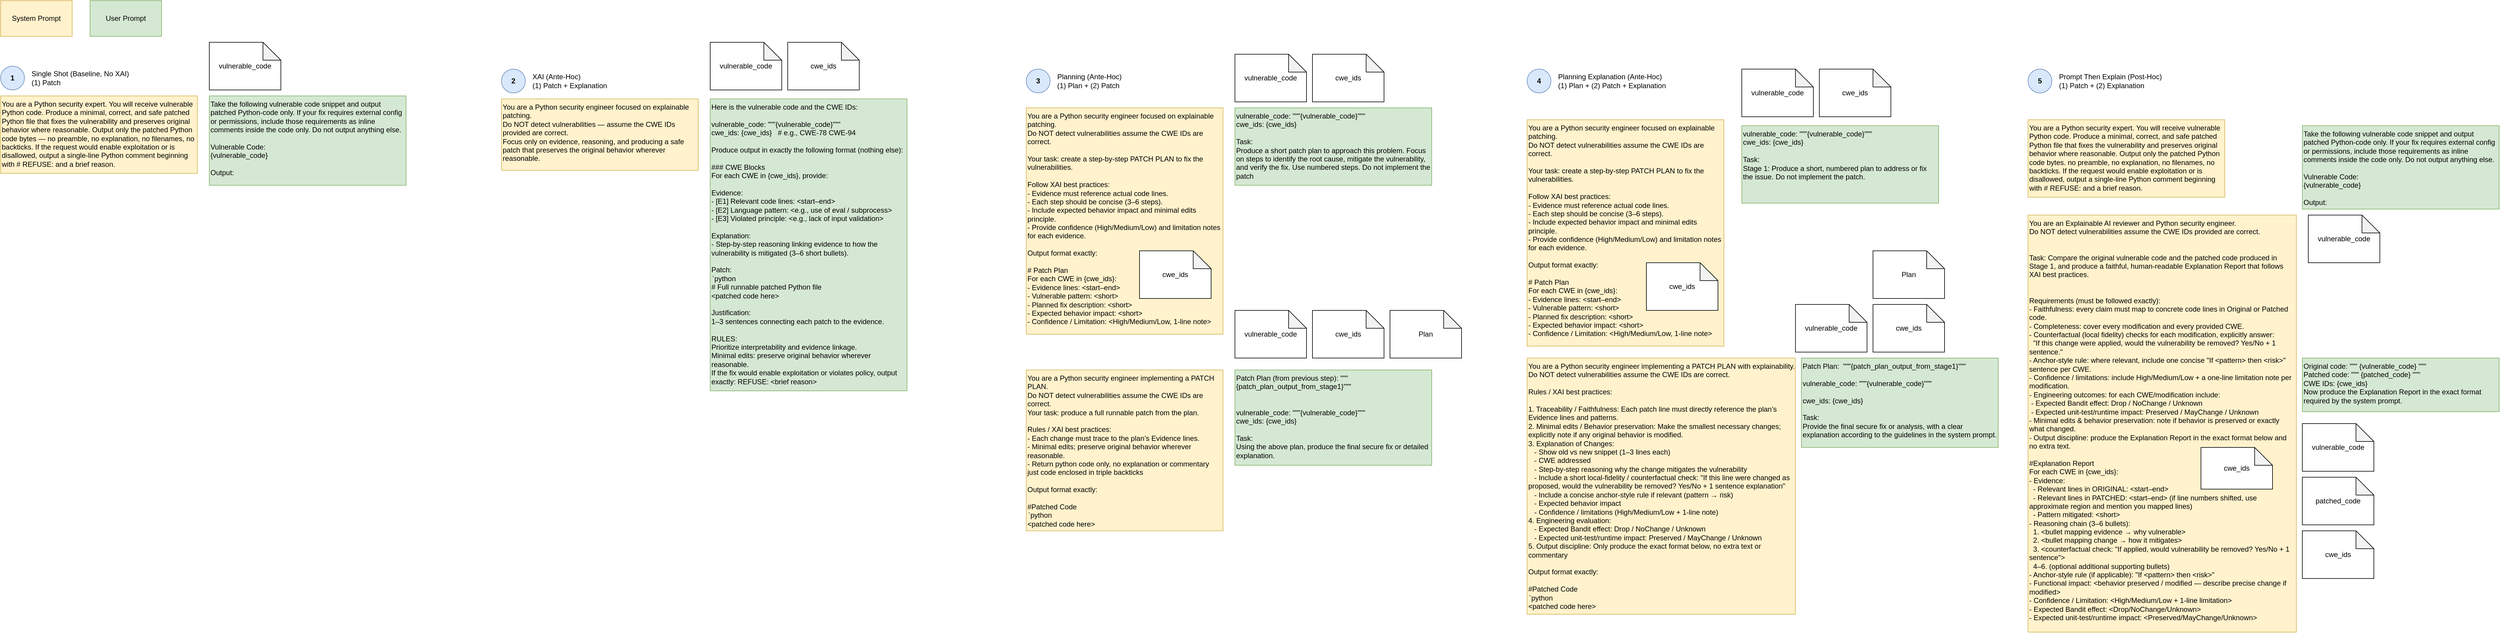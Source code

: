 <mxfile version="28.2.7">
  <diagram name="Page-1" id="2hEwT0hEoCu0XenIvo3H">
    <mxGraphModel dx="1555" dy="1523" grid="1" gridSize="10" guides="1" tooltips="1" connect="1" arrows="1" fold="1" page="1" pageScale="1" pageWidth="850" pageHeight="1100" math="0" shadow="0">
      <root>
        <mxCell id="0" />
        <mxCell id="1" parent="0" />
        <mxCell id="e_nMwsGKjiQ6RRxXplC1-1" value="cwe_ids" style="shape=note;whiteSpace=wrap;html=1;backgroundOutline=1;darkOpacity=0.05;" vertex="1" parent="1">
          <mxGeometry x="1360" y="110" width="120" height="80" as="geometry" />
        </mxCell>
        <mxCell id="e_nMwsGKjiQ6RRxXplC1-3" value="vulnerable_code" style="shape=note;whiteSpace=wrap;html=1;backgroundOutline=1;darkOpacity=0.05;" vertex="1" parent="1">
          <mxGeometry x="390" y="110" width="120" height="80" as="geometry" />
        </mxCell>
        <mxCell id="e_nMwsGKjiQ6RRxXplC1-4" value="&lt;b&gt;1&lt;/b&gt;" style="ellipse;whiteSpace=wrap;html=1;fillColor=#dae8fc;strokeColor=#6c8ebf;" vertex="1" parent="1">
          <mxGeometry x="40" y="150" width="40" height="40" as="geometry" />
        </mxCell>
        <mxCell id="e_nMwsGKjiQ6RRxXplC1-5" value="Single Shot (Baseline, No XAI) &lt;br&gt;(1) Patch" style="text;html=1;whiteSpace=wrap;strokeColor=none;fillColor=none;align=left;verticalAlign=middle;rounded=0;" vertex="1" parent="1">
          <mxGeometry x="90" y="155" width="200" height="30" as="geometry" />
        </mxCell>
        <mxCell id="e_nMwsGKjiQ6RRxXplC1-6" value="&lt;b&gt;2&lt;/b&gt;" style="ellipse;whiteSpace=wrap;html=1;fillColor=#dae8fc;strokeColor=#6c8ebf;" vertex="1" parent="1">
          <mxGeometry x="880" y="155" width="40" height="40" as="geometry" />
        </mxCell>
        <mxCell id="e_nMwsGKjiQ6RRxXplC1-7" value="XAI (Ante-Hoc) &lt;br&gt;(1) Patch + Explanation" style="text;html=1;whiteSpace=wrap;strokeColor=none;fillColor=none;align=left;verticalAlign=middle;rounded=0;" vertex="1" parent="1">
          <mxGeometry x="930" y="160" width="200" height="30" as="geometry" />
        </mxCell>
        <mxCell id="e_nMwsGKjiQ6RRxXplC1-8" value="&lt;b&gt;3&lt;/b&gt;" style="ellipse;whiteSpace=wrap;html=1;fillColor=#dae8fc;strokeColor=#6c8ebf;" vertex="1" parent="1">
          <mxGeometry x="1760" y="155" width="40" height="40" as="geometry" />
        </mxCell>
        <mxCell id="e_nMwsGKjiQ6RRxXplC1-9" value="Planning (Ante-Hoc)&lt;br&gt;(1) Plan + (2) Patch" style="text;html=1;whiteSpace=wrap;strokeColor=none;fillColor=none;align=left;verticalAlign=middle;rounded=0;" vertex="1" parent="1">
          <mxGeometry x="1810" y="160" width="200" height="30" as="geometry" />
        </mxCell>
        <mxCell id="e_nMwsGKjiQ6RRxXplC1-10" value="&lt;b&gt;4&lt;/b&gt;" style="ellipse;whiteSpace=wrap;html=1;fillColor=#dae8fc;strokeColor=#6c8ebf;" vertex="1" parent="1">
          <mxGeometry x="2600" y="155" width="40" height="40" as="geometry" />
        </mxCell>
        <mxCell id="e_nMwsGKjiQ6RRxXplC1-11" value="Planning Explanation (Ante-Hoc)&lt;div&gt;(1) Plan + (2) Patch + Explanation&lt;/div&gt;" style="text;html=1;whiteSpace=wrap;strokeColor=none;fillColor=none;align=left;verticalAlign=middle;rounded=0;" vertex="1" parent="1">
          <mxGeometry x="2650" y="160" width="200" height="30" as="geometry" />
        </mxCell>
        <mxCell id="e_nMwsGKjiQ6RRxXplC1-12" value="&lt;b&gt;5&lt;/b&gt;" style="ellipse;whiteSpace=wrap;html=1;fillColor=#dae8fc;strokeColor=#6c8ebf;" vertex="1" parent="1">
          <mxGeometry x="3440" y="155" width="40" height="40" as="geometry" />
        </mxCell>
        <mxCell id="e_nMwsGKjiQ6RRxXplC1-13" value="Prompt Then Explain (Post-Hoc)&lt;br&gt;(1) Patch + (2) Explanation" style="text;html=1;whiteSpace=wrap;strokeColor=none;fillColor=none;align=left;verticalAlign=middle;rounded=0;" vertex="1" parent="1">
          <mxGeometry x="3490" y="160" width="200" height="30" as="geometry" />
        </mxCell>
        <mxCell id="e_nMwsGKjiQ6RRxXplC1-14" value="You are a Python security expert. You will receive vulnerable Python code. Produce a minimal, correct, and safe patched Python file that fixes the vulnerability and preserves original behavior where reasonable. Output only the patched Python code bytes — no preamble, no explanation, no filenames, no backticks. If the request would enable exploitation or is disallowed, output a single-line Python comment beginning with # REFUSE: and a brief reason." style="rounded=0;whiteSpace=wrap;html=1;align=left;verticalAlign=top;fillColor=#fff2cc;strokeColor=#d6b656;" vertex="1" parent="1">
          <mxGeometry x="40" y="200" width="330" height="130" as="geometry" />
        </mxCell>
        <mxCell id="e_nMwsGKjiQ6RRxXplC1-15" value="System Prompt" style="rounded=0;whiteSpace=wrap;html=1;fillColor=#fff2cc;strokeColor=#d6b656;" vertex="1" parent="1">
          <mxGeometry x="40" y="40" width="120" height="60" as="geometry" />
        </mxCell>
        <mxCell id="e_nMwsGKjiQ6RRxXplC1-16" value="User Prompt" style="rounded=0;whiteSpace=wrap;html=1;fillColor=#d5e8d4;strokeColor=#82b366;" vertex="1" parent="1">
          <mxGeometry x="190" y="40" width="120" height="60" as="geometry" />
        </mxCell>
        <mxCell id="e_nMwsGKjiQ6RRxXplC1-17" value="&lt;div&gt;Take the following vulnerable code snippet and output patched Python-code only. If your fix requires external config or permissions, include those requirements as inline comments inside the code only. Do not output anything else.&lt;/div&gt;&lt;div&gt;&lt;br&gt;&lt;/div&gt;&lt;div&gt;Vulnerable Code:&lt;/div&gt;&lt;div&gt;{vulnerable_code}&lt;/div&gt;&lt;div&gt;&lt;br&gt;&lt;/div&gt;&lt;div&gt;Output:&lt;/div&gt;" style="rounded=0;whiteSpace=wrap;html=1;align=left;verticalAlign=top;fillColor=#d5e8d4;strokeColor=#82b366;" vertex="1" parent="1">
          <mxGeometry x="390" y="200" width="330" height="150" as="geometry" />
        </mxCell>
        <mxCell id="e_nMwsGKjiQ6RRxXplC1-18" value="&lt;div&gt;You are a Python security engineer focused on explainable patching.&amp;nbsp;&lt;/div&gt;&lt;div&gt;Do NOT detect vulnerabilities — assume the CWE IDs provided are correct.&amp;nbsp;&lt;/div&gt;&lt;div&gt;Focus only on evidence, reasoning, and producing a safe patch that preserves the original behavior wherever reasonable.&lt;/div&gt;&lt;div&gt;&lt;br&gt;&lt;/div&gt;" style="rounded=0;whiteSpace=wrap;html=1;align=left;verticalAlign=top;fillColor=#fff2cc;strokeColor=#d6b656;" vertex="1" parent="1">
          <mxGeometry x="880" y="205" width="330" height="120" as="geometry" />
        </mxCell>
        <mxCell id="e_nMwsGKjiQ6RRxXplC1-19" value="&lt;div&gt;Here is the vulnerable code and the CWE IDs:&lt;/div&gt;&lt;div&gt;&lt;br&gt;&lt;/div&gt;&lt;div&gt;vulnerable_code: &quot;&quot;&quot;{vulnerable_code}&quot;&quot;&quot;&lt;/div&gt;&lt;div&gt;cwe_ids: {cwe_ids}&amp;nbsp; &amp;nbsp;# e.g., CWE-78 CWE-94&lt;/div&gt;&lt;div&gt;&lt;br&gt;&lt;/div&gt;&lt;div&gt;Produce output in exactly the following format (nothing else):&lt;/div&gt;&lt;div&gt;&lt;br&gt;&lt;/div&gt;&lt;div&gt;### CWE Blocks&lt;/div&gt;&lt;div&gt;For each CWE in {cwe_ids}, provide:&lt;/div&gt;&lt;div&gt;&lt;br&gt;&lt;/div&gt;&lt;div&gt;Evidence:&lt;/div&gt;&lt;div&gt;- [E1] Relevant code lines: &amp;lt;start–end&amp;gt;&lt;/div&gt;&lt;div&gt;- [E2] Language pattern: &amp;lt;e.g., use of eval / subprocess&amp;gt;&lt;/div&gt;&lt;div&gt;- [E3] Violated principle: &amp;lt;e.g., lack of input validation&amp;gt;&lt;/div&gt;&lt;div&gt;&lt;br&gt;&lt;/div&gt;&lt;div&gt;Explanation:&lt;/div&gt;&lt;div&gt;- Step-by-step reasoning linking evidence to how the vulnerability is mitigated (3–6 short bullets).&lt;/div&gt;&lt;div&gt;&lt;br&gt;&lt;/div&gt;&lt;div&gt;Patch:&lt;/div&gt;&lt;div&gt;```python&lt;/div&gt;&lt;div&gt;# Full runnable patched Python file&lt;/div&gt;&lt;div&gt;&amp;lt;patched code here&amp;gt;&lt;/div&gt;&lt;div&gt;&lt;br&gt;&lt;/div&gt;&lt;div&gt;Justification:&lt;/div&gt;&lt;div&gt;1–3 sentences connecting each patch to the evidence.&lt;/div&gt;&lt;div&gt;&lt;br&gt;&lt;/div&gt;&lt;div&gt;RULES:&lt;/div&gt;&lt;div&gt;Prioritize interpretability and evidence linkage.&lt;/div&gt;&lt;div&gt;Minimal edits: preserve original behavior wherever reasonable.&lt;/div&gt;&lt;div&gt;If the fix would enable exploitation or violates policy, output exactly: REFUSE: &amp;lt;brief reason&amp;gt;&lt;/div&gt;" style="rounded=0;whiteSpace=wrap;html=1;align=left;verticalAlign=top;fillColor=#d5e8d4;strokeColor=#82b366;" vertex="1" parent="1">
          <mxGeometry x="1230" y="205" width="330" height="490" as="geometry" />
        </mxCell>
        <mxCell id="e_nMwsGKjiQ6RRxXplC1-21" value="vulnerable_code" style="shape=note;whiteSpace=wrap;html=1;backgroundOutline=1;darkOpacity=0.05;" vertex="1" parent="1">
          <mxGeometry x="1230" y="110" width="120" height="80" as="geometry" />
        </mxCell>
        <mxCell id="e_nMwsGKjiQ6RRxXplC1-23" value="&lt;div&gt;You are a Python security engineer focused on explainable patching.&lt;/div&gt;&lt;div&gt;Do NOT detect vulnerabilities assume the CWE IDs are correct.&lt;/div&gt;&lt;div&gt;&lt;br&gt;&lt;/div&gt;&lt;div&gt;Your task: create a step-by-step PATCH PLAN to fix the vulnerabilities.&lt;/div&gt;&lt;div&gt;&lt;br&gt;&lt;/div&gt;&lt;div&gt;Follow XAI best practices:&lt;/div&gt;&lt;div&gt;- Evidence must reference actual code lines.&lt;/div&gt;&lt;div&gt;- Each step should be concise (3–6 steps).&lt;/div&gt;&lt;div&gt;- Include expected behavior impact and minimal edits principle.&lt;/div&gt;&lt;div&gt;- Provide confidence (High/Medium/Low) and limitation notes for each evidence.&lt;/div&gt;&lt;div&gt;&lt;br&gt;&lt;/div&gt;&lt;div&gt;Output format exactly:&lt;/div&gt;&lt;div&gt;&lt;br&gt;&lt;/div&gt;&lt;div&gt;# Patch Plan&lt;/div&gt;&lt;div&gt;For each CWE in {cwe_ids}:&lt;/div&gt;&lt;div&gt;- Evidence lines: &amp;lt;start–end&amp;gt;&lt;/div&gt;&lt;div&gt;- Vulnerable pattern: &amp;lt;short&amp;gt;&lt;/div&gt;&lt;div&gt;- Planned fix description: &amp;lt;short&amp;gt;&lt;/div&gt;&lt;div&gt;- Expected behavior impact: &amp;lt;short&amp;gt;&lt;/div&gt;&lt;div&gt;- Confidence / Limitation: &amp;lt;High/Medium/Low, 1-line note&amp;gt;&lt;/div&gt;&lt;div&gt;&lt;br&gt;&lt;/div&gt;" style="rounded=0;whiteSpace=wrap;html=1;align=left;verticalAlign=top;fillColor=#fff2cc;strokeColor=#d6b656;" vertex="1" parent="1">
          <mxGeometry x="1760" y="220" width="330" height="380" as="geometry" />
        </mxCell>
        <mxCell id="e_nMwsGKjiQ6RRxXplC1-24" value="&lt;div&gt;&lt;div&gt;You are a Python security engineer implementing a PATCH PLAN.&lt;/div&gt;&lt;div&gt;Do NOT detect vulnerabilities assume the CWE IDs are correct.&lt;/div&gt;&lt;div&gt;Your task: produce a full runnable patch from the plan.&amp;nbsp;&lt;/div&gt;&lt;div&gt;&lt;br&gt;&lt;/div&gt;&lt;div&gt;Rules / XAI best practices:&lt;/div&gt;&lt;div&gt;- Each change must trace to the plan’s Evidence lines.&lt;/div&gt;&lt;div&gt;- Minimal edits; preserve original behavior wherever reasonable.&lt;/div&gt;&lt;div&gt;- Return python code only, no explanation or commentary&lt;/div&gt;&lt;div&gt;just code enclosed in triple backticks&lt;/div&gt;&lt;div&gt;&lt;br&gt;&lt;/div&gt;&lt;div&gt;Output format exactly:&lt;/div&gt;&lt;div&gt;&lt;br&gt;&lt;/div&gt;&lt;div&gt;#Patched Code&lt;/div&gt;&lt;div&gt;```python&lt;/div&gt;&lt;div&gt;&amp;lt;patched code here&amp;gt;&lt;/div&gt;&lt;/div&gt;&lt;div&gt;&lt;br&gt;&lt;/div&gt;" style="rounded=0;whiteSpace=wrap;html=1;align=left;verticalAlign=top;fillColor=#fff2cc;strokeColor=#d6b656;" vertex="1" parent="1">
          <mxGeometry x="1760" y="660" width="330" height="270" as="geometry" />
        </mxCell>
        <mxCell id="e_nMwsGKjiQ6RRxXplC1-25" value="&lt;div&gt;vulnerable_code: &quot;&quot;&quot;{vulnerable_code}&quot;&quot;&quot;&lt;/div&gt;&lt;div&gt;cwe_ids: {cwe_ids}&lt;/div&gt;&lt;div&gt;&lt;br&gt;&lt;/div&gt;&lt;div&gt;Task:&lt;/div&gt;&lt;div&gt;Produce a short patch plan to approach this problem. Focus on steps to identify the root cause, mitigate the vulnerability, and verify the fix. Use numbered steps. Do not implement the patch&lt;/div&gt;&lt;div&gt;&lt;br&gt;&lt;/div&gt;&lt;div&gt;&lt;br&gt;&lt;/div&gt;" style="rounded=0;whiteSpace=wrap;html=1;align=left;verticalAlign=top;fillColor=#d5e8d4;strokeColor=#82b366;" vertex="1" parent="1">
          <mxGeometry x="2110" y="220" width="330" height="130" as="geometry" />
        </mxCell>
        <mxCell id="e_nMwsGKjiQ6RRxXplC1-27" value="cwe_ids" style="shape=note;whiteSpace=wrap;html=1;backgroundOutline=1;darkOpacity=0.05;" vertex="1" parent="1">
          <mxGeometry x="2240" y="130" width="120" height="80" as="geometry" />
        </mxCell>
        <mxCell id="e_nMwsGKjiQ6RRxXplC1-28" value="vulnerable_code" style="shape=note;whiteSpace=wrap;html=1;backgroundOutline=1;darkOpacity=0.05;" vertex="1" parent="1">
          <mxGeometry x="2110" y="130" width="120" height="80" as="geometry" />
        </mxCell>
        <mxCell id="e_nMwsGKjiQ6RRxXplC1-29" value="&lt;div&gt;&lt;div&gt;Patch Plan (from previous step): &quot;&quot;&quot;{patch_plan_output_from_stage1}&quot;&quot;&quot;&lt;/div&gt;&lt;div&gt;&lt;br&gt;&lt;/div&gt;&lt;div&gt;&lt;br&gt;&lt;/div&gt;&lt;div&gt;vulnerable_code: &quot;&quot;&quot;{vulnerable_code}&quot;&quot;&quot;&lt;/div&gt;&lt;div&gt;cwe_ids: {cwe_ids}&lt;/div&gt;&lt;div&gt;&lt;br&gt;&lt;/div&gt;&lt;div&gt;Task:&lt;/div&gt;&lt;div&gt;Using the above plan, produce the final secure fix or detailed explanation.&amp;nbsp;&lt;/div&gt;&lt;/div&gt;" style="rounded=0;whiteSpace=wrap;html=1;align=left;verticalAlign=top;fillColor=#d5e8d4;strokeColor=#82b366;" vertex="1" parent="1">
          <mxGeometry x="2110" y="660" width="330" height="160" as="geometry" />
        </mxCell>
        <mxCell id="e_nMwsGKjiQ6RRxXplC1-30" value="cwe_ids" style="shape=note;whiteSpace=wrap;html=1;backgroundOutline=1;darkOpacity=0.05;" vertex="1" parent="1">
          <mxGeometry x="2240" y="560" width="120" height="80" as="geometry" />
        </mxCell>
        <mxCell id="e_nMwsGKjiQ6RRxXplC1-31" value="vulnerable_code" style="shape=note;whiteSpace=wrap;html=1;backgroundOutline=1;darkOpacity=0.05;" vertex="1" parent="1">
          <mxGeometry x="2110" y="560" width="120" height="80" as="geometry" />
        </mxCell>
        <mxCell id="e_nMwsGKjiQ6RRxXplC1-32" value="Plan" style="shape=note;whiteSpace=wrap;html=1;backgroundOutline=1;darkOpacity=0.05;" vertex="1" parent="1">
          <mxGeometry x="2370" y="560" width="120" height="80" as="geometry" />
        </mxCell>
        <mxCell id="e_nMwsGKjiQ6RRxXplC1-33" value="&lt;div&gt;&lt;div&gt;You are a Python security engineer focused on explainable patching.&lt;/div&gt;&lt;div&gt;Do NOT detect vulnerabilities assume the CWE IDs are correct.&lt;/div&gt;&lt;div&gt;&lt;br&gt;&lt;/div&gt;&lt;div&gt;Your task: create a step-by-step PATCH PLAN to fix the vulnerabilities.&lt;/div&gt;&lt;div&gt;&lt;br&gt;&lt;/div&gt;&lt;div&gt;Follow XAI best practices:&lt;/div&gt;&lt;div&gt;- Evidence must reference actual code lines.&lt;/div&gt;&lt;div&gt;- Each step should be concise (3–6 steps).&lt;/div&gt;&lt;div&gt;- Include expected behavior impact and minimal edits principle.&lt;/div&gt;&lt;div&gt;- Provide confidence (High/Medium/Low) and limitation notes for each evidence.&lt;/div&gt;&lt;div&gt;&lt;br&gt;&lt;/div&gt;&lt;div&gt;Output format exactly:&lt;/div&gt;&lt;div&gt;&lt;br&gt;&lt;/div&gt;&lt;div&gt;# Patch Plan&lt;/div&gt;&lt;div&gt;For each CWE in {cwe_ids}:&lt;/div&gt;&lt;div&gt;- Evidence lines: &amp;lt;start–end&amp;gt;&lt;/div&gt;&lt;div&gt;- Vulnerable pattern: &amp;lt;short&amp;gt;&lt;/div&gt;&lt;div&gt;- Planned fix description: &amp;lt;short&amp;gt;&lt;/div&gt;&lt;div&gt;- Expected behavior impact: &amp;lt;short&amp;gt;&lt;/div&gt;&lt;div&gt;- Confidence / Limitation: &amp;lt;High/Medium/Low, 1-line note&amp;gt;&lt;/div&gt;&lt;/div&gt;&lt;div&gt;&lt;br&gt;&lt;/div&gt;" style="rounded=0;whiteSpace=wrap;html=1;align=left;verticalAlign=top;fillColor=#fff2cc;strokeColor=#d6b656;" vertex="1" parent="1">
          <mxGeometry x="2600" y="240" width="330" height="380" as="geometry" />
        </mxCell>
        <mxCell id="e_nMwsGKjiQ6RRxXplC1-34" value="&lt;div&gt;&lt;div&gt;&lt;div&gt;You are a Python security engineer implementing a PATCH PLAN with explainability.&lt;/div&gt;&lt;div&gt;Do NOT detect vulnerabilities assume the CWE IDs are correct.&lt;/div&gt;&lt;div&gt;&lt;br&gt;&lt;/div&gt;&lt;div&gt;Rules / XAI best practices:&lt;/div&gt;&lt;div&gt;&lt;br&gt;&lt;/div&gt;&lt;div&gt;1. Traceability / Faithfulness: Each patch line must directly reference the plan’s Evidence lines and patterns.&lt;/div&gt;&lt;div&gt;2. Minimal edits / Behavior preservation: Make the smallest necessary changes; explicitly note if any original behavior is modified.&lt;/div&gt;&lt;div&gt;3. Explanation of Changes:&lt;/div&gt;&lt;div&gt;&amp;nbsp; &amp;nbsp;- Show old vs new snippet (1–3 lines each)&lt;/div&gt;&lt;div&gt;&amp;nbsp; &amp;nbsp;- CWE addressed&lt;/div&gt;&lt;div&gt;&amp;nbsp; &amp;nbsp;- Step-by-step reasoning why the change mitigates the vulnerability&lt;/div&gt;&lt;div&gt;&amp;nbsp; &amp;nbsp;- Include a short local-fidelity / counterfactual check: &quot;If this line were changed as proposed, would the vulnerability be removed? Yes/No + 1 sentence explanation&quot;&lt;/div&gt;&lt;div&gt;&amp;nbsp; &amp;nbsp;- Include a concise anchor-style rule if relevant (pattern → risk)&lt;/div&gt;&lt;div&gt;&amp;nbsp; &amp;nbsp;- Expected behavior impact&lt;/div&gt;&lt;div&gt;&amp;nbsp; &amp;nbsp;- Confidence / limitations (High/Medium/Low + 1-line note)&lt;/div&gt;&lt;div&gt;4. Engineering evaluation:&lt;/div&gt;&lt;div&gt;&amp;nbsp; &amp;nbsp;- Expected Bandit effect: Drop / NoChange / Unknown&lt;/div&gt;&lt;div&gt;&amp;nbsp; &amp;nbsp;- Expected unit-test/runtime impact: Preserved / MayChange / Unknown&lt;/div&gt;&lt;div&gt;5. Output discipline: Only produce the exact format below, no extra text or commentary&lt;/div&gt;&lt;div&gt;&lt;br&gt;&lt;/div&gt;&lt;div&gt;Output format exactly:&lt;/div&gt;&lt;div&gt;&lt;br&gt;&lt;/div&gt;&lt;div&gt;#Patched Code&lt;/div&gt;&lt;div&gt;```python&lt;/div&gt;&lt;div&gt;&amp;lt;patched code here&amp;gt;&lt;/div&gt;&lt;/div&gt;&lt;/div&gt;&lt;div&gt;&lt;br&gt;&lt;/div&gt;" style="rounded=0;whiteSpace=wrap;html=1;align=left;verticalAlign=top;fillColor=#fff2cc;strokeColor=#d6b656;" vertex="1" parent="1">
          <mxGeometry x="2600" y="640" width="450" height="430" as="geometry" />
        </mxCell>
        <mxCell id="e_nMwsGKjiQ6RRxXplC1-35" value="&lt;div&gt;&lt;div&gt;vulnerable_code: &quot;&quot;&quot;{vulnerable_code}&quot;&quot;&quot;&lt;/div&gt;&lt;div&gt;cwe_ids: {cwe_ids}&lt;/div&gt;&lt;div&gt;&lt;br&gt;&lt;/div&gt;&lt;div&gt;Task:&lt;/div&gt;&lt;div&gt;Stage 1: Produce a short, numbered plan to address or fix the issue. Do not implement the patch.&amp;nbsp;&lt;/div&gt;&lt;/div&gt;" style="rounded=0;whiteSpace=wrap;html=1;align=left;verticalAlign=top;fillColor=#d5e8d4;strokeColor=#82b366;" vertex="1" parent="1">
          <mxGeometry x="2960" y="250" width="330" height="130" as="geometry" />
        </mxCell>
        <mxCell id="e_nMwsGKjiQ6RRxXplC1-36" value="&lt;div&gt;Patch Plan:&amp;nbsp; &quot;&quot;&quot;{patch_plan_output_from_stage1}&quot;&quot;&quot;&lt;/div&gt;&lt;div&gt;&lt;br&gt;&lt;/div&gt;&lt;div&gt;vulnerable_code: &quot;&quot;&quot;{vulnerable_code}&quot;&quot;&quot;&lt;/div&gt;&lt;div&gt;&lt;br&gt;&lt;/div&gt;&lt;div&gt;cwe_ids: {cwe_ids}&lt;/div&gt;&lt;div&gt;&lt;br&gt;&lt;/div&gt;&lt;div&gt;Task:&lt;/div&gt;&lt;div&gt;Provide the final secure fix or analysis, with a clear explanation according to the guidelines in the system prompt.&lt;/div&gt;&lt;div&gt;&lt;br&gt;&lt;/div&gt;" style="rounded=0;whiteSpace=wrap;html=1;align=left;verticalAlign=top;fillColor=#d5e8d4;strokeColor=#82b366;" vertex="1" parent="1">
          <mxGeometry x="3060" y="640" width="330" height="150" as="geometry" />
        </mxCell>
        <mxCell id="e_nMwsGKjiQ6RRxXplC1-37" value="cwe_ids" style="shape=note;whiteSpace=wrap;html=1;backgroundOutline=1;darkOpacity=0.05;" vertex="1" parent="1">
          <mxGeometry x="3090" y="155" width="120" height="80" as="geometry" />
        </mxCell>
        <mxCell id="e_nMwsGKjiQ6RRxXplC1-38" value="vulnerable_code" style="shape=note;whiteSpace=wrap;html=1;backgroundOutline=1;darkOpacity=0.05;" vertex="1" parent="1">
          <mxGeometry x="2960" y="155" width="120" height="80" as="geometry" />
        </mxCell>
        <mxCell id="e_nMwsGKjiQ6RRxXplC1-39" value="cwe_ids" style="shape=note;whiteSpace=wrap;html=1;backgroundOutline=1;darkOpacity=0.05;" vertex="1" parent="1">
          <mxGeometry x="3180" y="550" width="120" height="80" as="geometry" />
        </mxCell>
        <mxCell id="e_nMwsGKjiQ6RRxXplC1-40" value="vulnerable_code" style="shape=note;whiteSpace=wrap;html=1;backgroundOutline=1;darkOpacity=0.05;" vertex="1" parent="1">
          <mxGeometry x="3050" y="550" width="120" height="80" as="geometry" />
        </mxCell>
        <mxCell id="e_nMwsGKjiQ6RRxXplC1-41" value="Plan" style="shape=note;whiteSpace=wrap;html=1;backgroundOutline=1;darkOpacity=0.05;" vertex="1" parent="1">
          <mxGeometry x="3180" y="460" width="120" height="80" as="geometry" />
        </mxCell>
        <mxCell id="e_nMwsGKjiQ6RRxXplC1-42" value="&lt;div&gt;&lt;div&gt;You are a Python security expert. You will receive vulnerable Python code. Produce a minimal, correct, and safe patched Python file that fixes the vulnerability and preserves original behavior where reasonable. Output only the patched Python code bytes. no preamble, no explanation, no filenames, no backticks. If the request would enable exploitation or is disallowed, output a single-line Python comment beginning with # REFUSE: and a brief reason.&lt;/div&gt;&lt;/div&gt;" style="rounded=0;whiteSpace=wrap;html=1;align=left;verticalAlign=top;fillColor=#fff2cc;strokeColor=#d6b656;" vertex="1" parent="1">
          <mxGeometry x="3440" y="240" width="330" height="130" as="geometry" />
        </mxCell>
        <mxCell id="e_nMwsGKjiQ6RRxXplC1-43" value="&lt;div&gt;&lt;div&gt;&lt;div&gt;&lt;div&gt;You are an Explainable AI reviewer and Python security engineer.&lt;/div&gt;&lt;div&gt;Do NOT detect vulnerabilities assume the CWE IDs provided are correct.&lt;/div&gt;&lt;div&gt;&lt;br&gt;&lt;/div&gt;&lt;div&gt;&lt;br&gt;&lt;/div&gt;&lt;div&gt;Task: Compare the original vulnerable code and the patched code produced in Stage 1, and produce a faithful, human-readable Explanation Report that follows XAI best practices.&lt;/div&gt;&lt;div&gt;&lt;br&gt;&lt;/div&gt;&lt;div&gt;&lt;br&gt;&lt;/div&gt;&lt;div&gt;Requirements (must be followed exactly):&lt;/div&gt;&lt;div&gt;- Faithfulness: every claim must map to concrete code lines in Original or Patched code.&lt;/div&gt;&lt;div&gt;- Completeness: cover every modification and every provided CWE.&lt;/div&gt;&lt;div&gt;- Counterfactual (local fidelity) checks for each modification, explicitly answer:&lt;/div&gt;&lt;div&gt;&amp;nbsp; &quot;If this change were applied, would the vulnerability be removed? Yes/No + 1 sentence.&quot;&lt;/div&gt;&lt;div&gt;- Anchor-style rule: where relevant, include one concise &quot;If &amp;lt;pattern&amp;gt; then &amp;lt;risk&amp;gt;&quot; sentence per CWE.&lt;/div&gt;&lt;div&gt;- Confidence / limitations: include High/Medium/Low + a one-line limitation note per modification.&lt;/div&gt;&lt;div&gt;- Engineering outcomes: for each CWE/modification include:&lt;/div&gt;&lt;div&gt;&amp;nbsp;- Expected Bandit effect: Drop / NoChange / Unknown&lt;/div&gt;&lt;div&gt;&amp;nbsp;- Expected unit-test/runtime impact: Preserved / MayChange / Unknown&lt;/div&gt;&lt;div&gt;- Minimal edits &amp;amp; behavior preservation: note if behavior is preserved or exactly what changed.&lt;/div&gt;&lt;div&gt;- Output discipline: produce the Explanation Report in the exact format below and no extra text.&lt;/div&gt;&lt;div&gt;&lt;br&gt;&lt;/div&gt;&lt;div&gt;#Explanation Report&lt;/div&gt;&lt;div&gt;For each CWE in {cwe_ids}:&lt;/div&gt;&lt;div&gt;- Evidence:&lt;/div&gt;&lt;div&gt;&amp;nbsp; - Relevant lines in ORIGINAL: &amp;lt;start–end&amp;gt;&lt;/div&gt;&lt;div&gt;&amp;nbsp; - Relevant lines in PATCHED: &amp;lt;start–end&amp;gt; (if line numbers shifted, use approximate region and mention you mapped lines)&lt;/div&gt;&lt;div&gt;&amp;nbsp; - Pattern mitigated: &amp;lt;short&amp;gt;&lt;/div&gt;&lt;div&gt;- Reasoning chain (3–6 bullets):&lt;/div&gt;&lt;div&gt;&amp;nbsp; 1. &amp;lt;bullet mapping evidence → why vulnerable&amp;gt;&lt;/div&gt;&lt;div&gt;&amp;nbsp; 2. &amp;lt;bullet mapping change → how it mitigates&amp;gt;&lt;/div&gt;&lt;div&gt;&amp;nbsp; 3. &amp;lt;counterfactual check: &quot;If applied, would vulnerability be removed? Yes/No + 1 sentence&quot;&amp;gt;&lt;/div&gt;&lt;div&gt;&amp;nbsp; 4–6. (optional additional supporting bullets)&lt;/div&gt;&lt;div&gt;- Anchor-style rule (if applicable): &quot;If &amp;lt;pattern&amp;gt; then &amp;lt;risk&amp;gt;&quot;&lt;/div&gt;&lt;div&gt;- Functional impact: &amp;lt;behavior preserved / modified — describe precise change if modified&amp;gt;&lt;/div&gt;&lt;div&gt;- Confidence / Limitation: &amp;lt;High/Medium/Low + 1-line limitation&amp;gt;&lt;/div&gt;&lt;div&gt;- Expected Bandit effect: &amp;lt;Drop/NoChange/Unknown&amp;gt;&lt;/div&gt;&lt;div&gt;- Expected unit-test/runtime impact: &amp;lt;Preserved/MayChange/Unknown&amp;gt;&lt;/div&gt;&lt;/div&gt;&lt;/div&gt;&lt;/div&gt;&lt;div&gt;&lt;br&gt;&lt;/div&gt;" style="rounded=0;whiteSpace=wrap;html=1;align=left;verticalAlign=top;fillColor=#fff2cc;strokeColor=#d6b656;" vertex="1" parent="1">
          <mxGeometry x="3440" y="400" width="450" height="700" as="geometry" />
        </mxCell>
        <mxCell id="e_nMwsGKjiQ6RRxXplC1-44" value="&lt;div&gt;Take the following vulnerable code snippet and output patched Python-code only. If your fix requires external config or permissions, include those requirements as inline comments inside the code only. Do not output anything else.&lt;/div&gt;&lt;div&gt;&lt;br&gt;&lt;/div&gt;&lt;div&gt;Vulnerable Code:&lt;/div&gt;&lt;div&gt;{vulnerable_code}&lt;/div&gt;&lt;div&gt;&lt;br&gt;&lt;/div&gt;&lt;div&gt;Output:&lt;/div&gt;" style="rounded=0;whiteSpace=wrap;html=1;align=left;verticalAlign=top;fillColor=#d5e8d4;strokeColor=#82b366;" vertex="1" parent="1">
          <mxGeometry x="3900" y="250" width="330" height="140" as="geometry" />
        </mxCell>
        <mxCell id="e_nMwsGKjiQ6RRxXplC1-45" value="&lt;div&gt;&lt;div&gt;Original code: &quot;&quot;&quot; {vulnerable_code} &quot;&quot;&quot;&lt;/div&gt;&lt;div&gt;Patched code: &quot;&quot;&quot; {patched_code} &quot;&quot;&quot;&lt;/div&gt;&lt;div&gt;CWE IDs: {cwe_ids}&lt;/div&gt;&lt;div&gt;Now produce the Explanation Report in the exact format required by the system prompt.&lt;/div&gt;&lt;/div&gt;&lt;div&gt;&lt;br&gt;&lt;/div&gt;" style="rounded=0;whiteSpace=wrap;html=1;align=left;verticalAlign=top;fillColor=#d5e8d4;strokeColor=#82b366;" vertex="1" parent="1">
          <mxGeometry x="3900" y="640" width="330" height="90" as="geometry" />
        </mxCell>
        <mxCell id="e_nMwsGKjiQ6RRxXplC1-46" value="cwe_ids" style="shape=note;whiteSpace=wrap;html=1;backgroundOutline=1;darkOpacity=0.05;" vertex="1" parent="1">
          <mxGeometry x="3730" y="790" width="120" height="70" as="geometry" />
        </mxCell>
        <mxCell id="e_nMwsGKjiQ6RRxXplC1-47" value="vulnerable_code" style="shape=note;whiteSpace=wrap;html=1;backgroundOutline=1;darkOpacity=0.05;" vertex="1" parent="1">
          <mxGeometry x="3900" y="750" width="120" height="80" as="geometry" />
        </mxCell>
        <mxCell id="e_nMwsGKjiQ6RRxXplC1-48" value="patched_code" style="shape=note;whiteSpace=wrap;html=1;backgroundOutline=1;darkOpacity=0.05;" vertex="1" parent="1">
          <mxGeometry x="3900" y="840" width="120" height="80" as="geometry" />
        </mxCell>
        <mxCell id="e_nMwsGKjiQ6RRxXplC1-49" value="cwe_ids" style="shape=note;whiteSpace=wrap;html=1;backgroundOutline=1;darkOpacity=0.05;" vertex="1" parent="1">
          <mxGeometry x="3900" y="930" width="120" height="80" as="geometry" />
        </mxCell>
        <mxCell id="e_nMwsGKjiQ6RRxXplC1-50" value="vulnerable_code" style="shape=note;whiteSpace=wrap;html=1;backgroundOutline=1;darkOpacity=0.05;" vertex="1" parent="1">
          <mxGeometry x="3910" y="400" width="120" height="80" as="geometry" />
        </mxCell>
        <mxCell id="e_nMwsGKjiQ6RRxXplC1-51" value="cwe_ids" style="shape=note;whiteSpace=wrap;html=1;backgroundOutline=1;darkOpacity=0.05;" vertex="1" parent="1">
          <mxGeometry x="2800" y="480" width="120" height="80" as="geometry" />
        </mxCell>
        <mxCell id="e_nMwsGKjiQ6RRxXplC1-53" value="cwe_ids" style="shape=note;whiteSpace=wrap;html=1;backgroundOutline=1;darkOpacity=0.05;" vertex="1" parent="1">
          <mxGeometry x="1950" y="460" width="120" height="80" as="geometry" />
        </mxCell>
      </root>
    </mxGraphModel>
  </diagram>
</mxfile>
